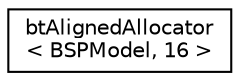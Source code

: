 digraph "Graphical Class Hierarchy"
{
  edge [fontname="Helvetica",fontsize="10",labelfontname="Helvetica",labelfontsize="10"];
  node [fontname="Helvetica",fontsize="10",shape=record];
  rankdir="LR";
  Node1 [label="btAlignedAllocator\l\< BSPModel, 16 \>",height=0.2,width=0.4,color="black", fillcolor="white", style="filled",URL="$classbt_aligned_allocator.html"];
}
